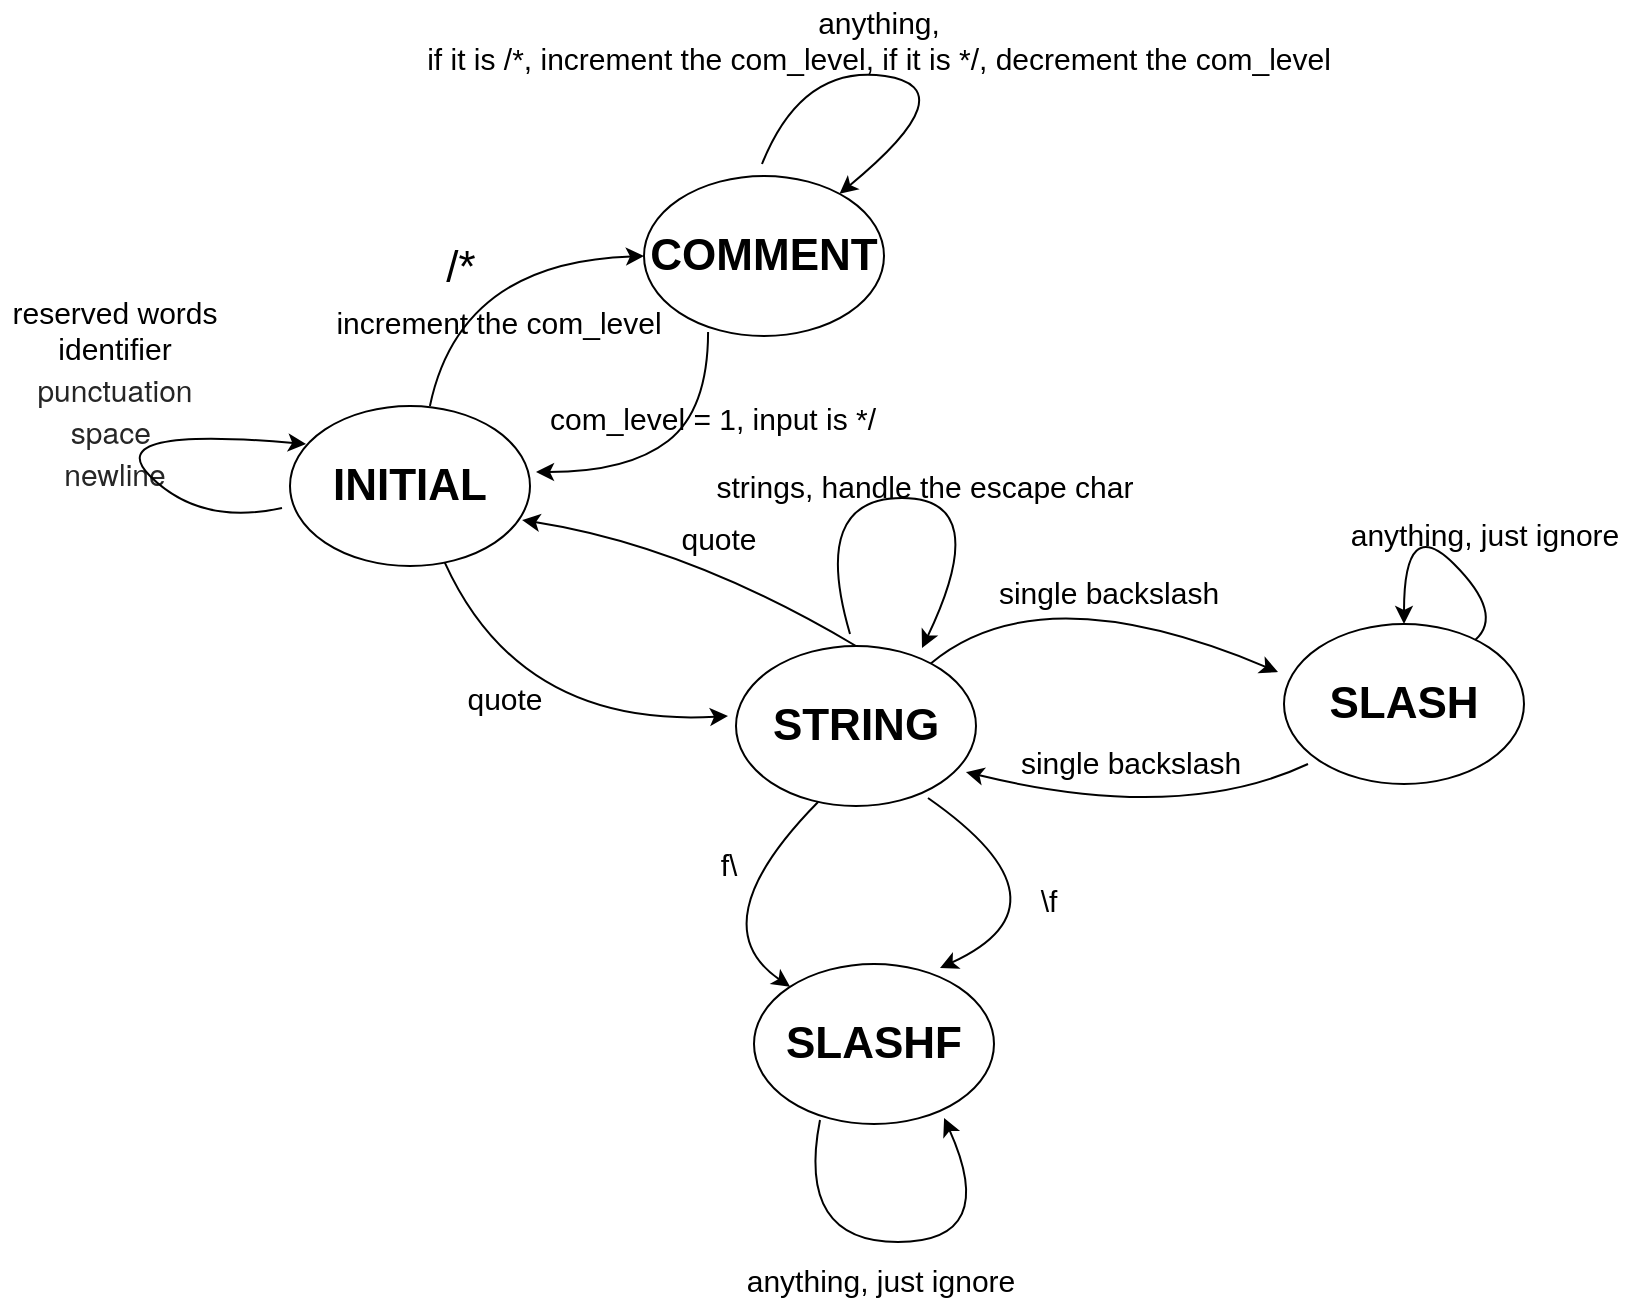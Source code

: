 <mxfile version="16.5.1" type="device"><diagram id="Dx2BSVGKPrD19vJtRcI7" name="Page-1"><mxGraphModel dx="2084" dy="905" grid="0" gridSize="10" guides="1" tooltips="1" connect="1" arrows="1" fold="1" page="1" pageScale="1" pageWidth="850" pageHeight="1100" math="0" shadow="0"><root><mxCell id="0"/><mxCell id="1" parent="0"/><mxCell id="fT-Hz3gKL_ho4w6Go-M1-1" value="&lt;font style=&quot;font-size: 22px&quot;&gt;&lt;b&gt;INITIAL&lt;/b&gt;&lt;/font&gt;" style="ellipse;whiteSpace=wrap;html=1;" vertex="1" parent="1"><mxGeometry x="144" y="255" width="120" height="80" as="geometry"/></mxCell><mxCell id="fT-Hz3gKL_ho4w6Go-M1-2" value="&lt;span style=&quot;font-size: 22px&quot;&gt;&lt;b&gt;COMMENT&lt;/b&gt;&lt;/span&gt;" style="ellipse;whiteSpace=wrap;html=1;" vertex="1" parent="1"><mxGeometry x="321" y="140" width="120" height="80" as="geometry"/></mxCell><mxCell id="fT-Hz3gKL_ho4w6Go-M1-4" value="" style="curved=1;endArrow=classic;html=1;rounded=0;fontSize=22;entryX=0;entryY=0.5;entryDx=0;entryDy=0;exitX=0.583;exitY=0;exitDx=0;exitDy=0;exitPerimeter=0;" edge="1" parent="1" source="fT-Hz3gKL_ho4w6Go-M1-1" target="fT-Hz3gKL_ho4w6Go-M1-2"><mxGeometry width="50" height="50" relative="1" as="geometry"><mxPoint x="214" y="249" as="sourcePoint"/><mxPoint x="279" y="183" as="targetPoint"/><Array as="points"><mxPoint x="229" y="183"/></Array></mxGeometry></mxCell><mxCell id="fT-Hz3gKL_ho4w6Go-M1-5" value="/*" style="text;html=1;align=center;verticalAlign=middle;resizable=0;points=[];autosize=1;strokeColor=none;fillColor=none;fontSize=22;" vertex="1" parent="1"><mxGeometry x="216" y="171" width="25" height="30" as="geometry"/></mxCell><mxCell id="fT-Hz3gKL_ho4w6Go-M1-6" value="&lt;font style=&quot;font-size: 15px&quot;&gt;increment the com_level&lt;/font&gt;" style="text;html=1;align=center;verticalAlign=middle;resizable=0;points=[];autosize=1;strokeColor=none;fillColor=none;fontSize=22;" vertex="1" parent="1"><mxGeometry x="161" y="196" width="173" height="32" as="geometry"/></mxCell><mxCell id="fT-Hz3gKL_ho4w6Go-M1-7" value="" style="curved=1;endArrow=classic;html=1;rounded=0;fontSize=15;fontColor=#FF3333;" edge="1" parent="1" target="fT-Hz3gKL_ho4w6Go-M1-2"><mxGeometry width="50" height="50" relative="1" as="geometry"><mxPoint x="380" y="134" as="sourcePoint"/><mxPoint x="533" y="96" as="targetPoint"/><Array as="points"><mxPoint x="400" y="84"/><mxPoint x="483" y="96"/></Array></mxGeometry></mxCell><mxCell id="fT-Hz3gKL_ho4w6Go-M1-8" value="&lt;font color=&quot;#000000&quot;&gt;anything, &lt;br&gt;if it is /*, increment the com_level, if it is */, decrement the com_level&lt;/font&gt;" style="text;html=1;align=center;verticalAlign=middle;resizable=0;points=[];autosize=1;strokeColor=none;fillColor=none;fontSize=15;fontColor=#FF3333;" vertex="1" parent="1"><mxGeometry x="207" y="52" width="462" height="40" as="geometry"/></mxCell><mxCell id="fT-Hz3gKL_ho4w6Go-M1-11" value="" style="curved=1;endArrow=classic;html=1;rounded=0;fontSize=22;exitX=0.267;exitY=0.975;exitDx=0;exitDy=0;exitPerimeter=0;" edge="1" parent="1" source="fT-Hz3gKL_ho4w6Go-M1-2"><mxGeometry width="50" height="50" relative="1" as="geometry"><mxPoint x="223.96" y="265" as="sourcePoint"/><mxPoint x="267" y="288" as="targetPoint"/><Array as="points"><mxPoint x="353" y="257"/><mxPoint x="313" y="288"/></Array></mxGeometry></mxCell><mxCell id="fT-Hz3gKL_ho4w6Go-M1-12" value="com_level = 1, input is */" style="text;html=1;align=center;verticalAlign=middle;resizable=0;points=[];autosize=1;strokeColor=none;fillColor=none;fontSize=15;fontColor=#000000;" vertex="1" parent="1"><mxGeometry x="268" y="250" width="173" height="22" as="geometry"/></mxCell><mxCell id="fT-Hz3gKL_ho4w6Go-M1-13" value="&lt;span style=&quot;font-size: 22px&quot;&gt;&lt;b&gt;STRING&lt;/b&gt;&lt;/span&gt;" style="ellipse;whiteSpace=wrap;html=1;" vertex="1" parent="1"><mxGeometry x="367" y="375" width="120" height="80" as="geometry"/></mxCell><mxCell id="fT-Hz3gKL_ho4w6Go-M1-14" value="" style="curved=1;endArrow=classic;html=1;rounded=0;fontSize=15;fontColor=#000000;" edge="1" parent="1" source="fT-Hz3gKL_ho4w6Go-M1-1"><mxGeometry width="50" height="50" relative="1" as="geometry"><mxPoint x="259" y="466" as="sourcePoint"/><mxPoint x="363" y="410" as="targetPoint"/><Array as="points"><mxPoint x="259" y="416"/></Array></mxGeometry></mxCell><mxCell id="fT-Hz3gKL_ho4w6Go-M1-15" value="quote" style="text;html=1;align=center;verticalAlign=middle;resizable=0;points=[];autosize=1;strokeColor=none;fillColor=none;fontSize=15;fontColor=#000000;" vertex="1" parent="1"><mxGeometry x="227" y="390" width="48" height="22" as="geometry"/></mxCell><mxCell id="fT-Hz3gKL_ho4w6Go-M1-18" value="" style="curved=1;endArrow=classic;html=1;rounded=0;fontSize=15;fontColor=#000000;exitX=0.5;exitY=0;exitDx=0;exitDy=0;entryX=0.967;entryY=0.713;entryDx=0;entryDy=0;entryPerimeter=0;" edge="1" parent="1" source="fT-Hz3gKL_ho4w6Go-M1-13" target="fT-Hz3gKL_ho4w6Go-M1-1"><mxGeometry width="50" height="50" relative="1" as="geometry"><mxPoint x="343" y="375" as="sourcePoint"/><mxPoint x="393" y="325" as="targetPoint"/><Array as="points"><mxPoint x="343" y="325"/></Array></mxGeometry></mxCell><mxCell id="fT-Hz3gKL_ho4w6Go-M1-19" value="quote" style="text;html=1;align=center;verticalAlign=middle;resizable=0;points=[];autosize=1;strokeColor=none;fillColor=none;fontSize=15;fontColor=#000000;" vertex="1" parent="1"><mxGeometry x="334" y="310" width="48" height="22" as="geometry"/></mxCell><mxCell id="fT-Hz3gKL_ho4w6Go-M1-20" value="&lt;span style=&quot;font-size: 22px&quot;&gt;&lt;b&gt;SLASH&lt;/b&gt;&lt;/span&gt;" style="ellipse;whiteSpace=wrap;html=1;" vertex="1" parent="1"><mxGeometry x="641" y="364" width="120" height="80" as="geometry"/></mxCell><mxCell id="fT-Hz3gKL_ho4w6Go-M1-21" value="&lt;span style=&quot;font-size: 22px&quot;&gt;&lt;b&gt;SLASHF&lt;/b&gt;&lt;/span&gt;" style="ellipse;whiteSpace=wrap;html=1;" vertex="1" parent="1"><mxGeometry x="376" y="534" width="120" height="80" as="geometry"/></mxCell><mxCell id="fT-Hz3gKL_ho4w6Go-M1-22" value="" style="curved=1;endArrow=classic;html=1;rounded=0;fontSize=15;fontColor=#000000;" edge="1" parent="1" source="fT-Hz3gKL_ho4w6Go-M1-13"><mxGeometry width="50" height="50" relative="1" as="geometry"><mxPoint x="519" y="388" as="sourcePoint"/><mxPoint x="638" y="388" as="targetPoint"/><Array as="points"><mxPoint x="519" y="338"/></Array></mxGeometry></mxCell><mxCell id="fT-Hz3gKL_ho4w6Go-M1-23" value="single backslash" style="text;html=1;align=center;verticalAlign=middle;resizable=0;points=[];autosize=1;strokeColor=none;fillColor=none;fontSize=15;fontColor=#000000;" vertex="1" parent="1"><mxGeometry x="493" y="337" width="120" height="22" as="geometry"/></mxCell><mxCell id="fT-Hz3gKL_ho4w6Go-M1-24" value="" style="curved=1;endArrow=classic;html=1;rounded=0;fontSize=15;fontColor=#000000;exitX=0.1;exitY=0.875;exitDx=0;exitDy=0;exitPerimeter=0;entryX=0.958;entryY=0.788;entryDx=0;entryDy=0;entryPerimeter=0;" edge="1" parent="1" source="fT-Hz3gKL_ho4w6Go-M1-20" target="fT-Hz3gKL_ho4w6Go-M1-13"><mxGeometry width="50" height="50" relative="1" as="geometry"><mxPoint x="560" y="541" as="sourcePoint"/><mxPoint x="610" y="491" as="targetPoint"/><Array as="points"><mxPoint x="589" y="464"/></Array></mxGeometry></mxCell><mxCell id="fT-Hz3gKL_ho4w6Go-M1-25" value="single backslash" style="text;html=1;align=center;verticalAlign=middle;resizable=0;points=[];autosize=1;strokeColor=none;fillColor=none;fontSize=15;fontColor=#000000;" vertex="1" parent="1"><mxGeometry x="504" y="422" width="120" height="22" as="geometry"/></mxCell><mxCell id="fT-Hz3gKL_ho4w6Go-M1-26" value="" style="curved=1;endArrow=classic;html=1;rounded=0;fontSize=15;fontColor=#000000;" edge="1" parent="1" source="fT-Hz3gKL_ho4w6Go-M1-20" target="fT-Hz3gKL_ho4w6Go-M1-20"><mxGeometry width="50" height="50" relative="1" as="geometry"><mxPoint x="701" y="359" as="sourcePoint"/><mxPoint x="760" y="359" as="targetPoint"/><Array as="points"><mxPoint x="751" y="359"/><mxPoint x="701" y="309"/></Array></mxGeometry></mxCell><mxCell id="fT-Hz3gKL_ho4w6Go-M1-27" value="anything, just ignore" style="text;html=1;align=center;verticalAlign=middle;resizable=0;points=[];autosize=1;strokeColor=none;fillColor=none;fontSize=15;fontColor=#000000;" vertex="1" parent="1"><mxGeometry x="669" y="308" width="144" height="22" as="geometry"/></mxCell><mxCell id="fT-Hz3gKL_ho4w6Go-M1-28" value="" style="curved=1;endArrow=classic;html=1;rounded=0;fontSize=15;fontColor=#000000;exitX=0.8;exitY=0.95;exitDx=0;exitDy=0;exitPerimeter=0;entryX=0.775;entryY=0.025;entryDx=0;entryDy=0;entryPerimeter=0;" edge="1" parent="1" source="fT-Hz3gKL_ho4w6Go-M1-13" target="fT-Hz3gKL_ho4w6Go-M1-21"><mxGeometry width="50" height="50" relative="1" as="geometry"><mxPoint x="539" y="554" as="sourcePoint"/><mxPoint x="589" y="504" as="targetPoint"/><Array as="points"><mxPoint x="539" y="504"/></Array></mxGeometry></mxCell><mxCell id="fT-Hz3gKL_ho4w6Go-M1-29" value="\f" style="text;html=1;align=center;verticalAlign=middle;resizable=0;points=[];autosize=1;strokeColor=none;fillColor=none;fontSize=15;fontColor=#000000;" vertex="1" parent="1"><mxGeometry x="514" y="491" width="18" height="22" as="geometry"/></mxCell><mxCell id="fT-Hz3gKL_ho4w6Go-M1-30" value="" style="curved=1;endArrow=classic;html=1;rounded=0;fontSize=15;fontColor=#000000;exitX=0.342;exitY=0.975;exitDx=0;exitDy=0;exitPerimeter=0;" edge="1" parent="1" source="fT-Hz3gKL_ho4w6Go-M1-13" target="fT-Hz3gKL_ho4w6Go-M1-21"><mxGeometry width="50" height="50" relative="1" as="geometry"><mxPoint x="473" y="461" as="sourcePoint"/><mxPoint x="479" y="546" as="targetPoint"/><Array as="points"><mxPoint x="348" y="514"/></Array></mxGeometry></mxCell><mxCell id="fT-Hz3gKL_ho4w6Go-M1-31" value="f\" style="text;html=1;align=center;verticalAlign=middle;resizable=0;points=[];autosize=1;strokeColor=none;fillColor=none;fontSize=15;fontColor=#000000;" vertex="1" parent="1"><mxGeometry x="354" y="473" width="18" height="22" as="geometry"/></mxCell><mxCell id="fT-Hz3gKL_ho4w6Go-M1-32" value="" style="curved=1;endArrow=classic;html=1;rounded=0;fontSize=15;fontColor=#000000;entryX=0.775;entryY=0.013;entryDx=0;entryDy=0;entryPerimeter=0;" edge="1" parent="1" target="fT-Hz3gKL_ho4w6Go-M1-13"><mxGeometry width="50" height="50" relative="1" as="geometry"><mxPoint x="424" y="369" as="sourcePoint"/><mxPoint x="479" y="274" as="targetPoint"/><Array as="points"><mxPoint x="404" y="301"/><mxPoint x="496" y="301"/></Array></mxGeometry></mxCell><mxCell id="fT-Hz3gKL_ho4w6Go-M1-33" value="" style="curved=1;endArrow=classic;html=1;rounded=0;fontSize=15;fontColor=#000000;exitX=0.275;exitY=0.975;exitDx=0;exitDy=0;exitPerimeter=0;entryX=0.792;entryY=0.963;entryDx=0;entryDy=0;entryPerimeter=0;" edge="1" parent="1" source="fT-Hz3gKL_ho4w6Go-M1-21" target="fT-Hz3gKL_ho4w6Go-M1-21"><mxGeometry width="50" height="50" relative="1" as="geometry"><mxPoint x="330" y="723" as="sourcePoint"/><mxPoint x="380" y="673" as="targetPoint"/><Array as="points"><mxPoint x="397" y="673"/><mxPoint x="499" y="673"/></Array></mxGeometry></mxCell><mxCell id="fT-Hz3gKL_ho4w6Go-M1-34" value="anything, just ignore" style="text;html=1;align=center;verticalAlign=middle;resizable=0;points=[];autosize=1;strokeColor=none;fillColor=none;fontSize=15;fontColor=#000000;" vertex="1" parent="1"><mxGeometry x="367" y="681" width="144" height="22" as="geometry"/></mxCell><mxCell id="fT-Hz3gKL_ho4w6Go-M1-35" value="strings, handle the escape char" style="text;html=1;align=center;verticalAlign=middle;resizable=0;points=[];autosize=1;strokeColor=none;fillColor=none;fontSize=15;fontColor=#000000;" vertex="1" parent="1"><mxGeometry x="352" y="284" width="218" height="22" as="geometry"/></mxCell><mxCell id="fT-Hz3gKL_ho4w6Go-M1-36" value="" style="curved=1;endArrow=classic;html=1;rounded=0;fontSize=15;fontColor=#000000;entryX=0.067;entryY=0.238;entryDx=0;entryDy=0;entryPerimeter=0;" edge="1" parent="1" target="fT-Hz3gKL_ho4w6Go-M1-1"><mxGeometry width="50" height="50" relative="1" as="geometry"><mxPoint x="140" y="306" as="sourcePoint"/><mxPoint x="99" y="265" as="targetPoint"/><Array as="points"><mxPoint x="99" y="315"/><mxPoint x="49" y="265"/></Array></mxGeometry></mxCell><mxCell id="fT-Hz3gKL_ho4w6Go-M1-37" value="reserved words&lt;br&gt;identifier&lt;br&gt;&lt;p class=&quot;p1&quot; style=&quot;margin: 0px ; font-stretch: normal ; line-height: normal ; font-family: &amp;#34;helvetica neue&amp;#34; ; color: rgba(0 , 0 , 0 , 0.85)&quot;&gt;punctuation&lt;/p&gt;&lt;p class=&quot;p1&quot; style=&quot;margin: 0px ; font-stretch: normal ; line-height: normal ; font-family: &amp;#34;helvetica neue&amp;#34; ; color: rgba(0 , 0 , 0 , 0.85)&quot;&gt;space&amp;nbsp;&lt;/p&gt;&lt;p class=&quot;p1&quot; style=&quot;margin: 0px ; font-stretch: normal ; line-height: normal ; font-family: &amp;#34;helvetica neue&amp;#34; ; color: rgba(0 , 0 , 0 , 0.85)&quot;&gt;newline&lt;/p&gt;" style="text;html=1;align=center;verticalAlign=middle;resizable=0;points=[];autosize=1;strokeColor=none;fillColor=none;fontSize=15;fontColor=#000000;" vertex="1" parent="1"><mxGeometry x="-1" y="203" width="113" height="91" as="geometry"/></mxCell></root></mxGraphModel></diagram></mxfile>